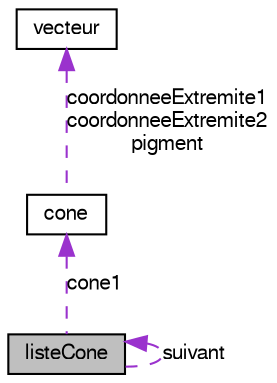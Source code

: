 digraph G
{
  edge [fontname="FreeSans",fontsize="10",labelfontname="FreeSans",labelfontsize="10"];
  node [fontname="FreeSans",fontsize="10",shape=record];
  Node1 [label="listeCone",height=0.2,width=0.4,color="black", fillcolor="grey75", style="filled" fontcolor="black"];
  Node1 -> Node1 [dir=back,color="darkorchid3",fontsize="10",style="dashed",label="suivant",fontname="FreeSans"];
  Node2 -> Node1 [dir=back,color="darkorchid3",fontsize="10",style="dashed",label="cone1",fontname="FreeSans"];
  Node2 [label="cone",height=0.2,width=0.4,color="black", fillcolor="white", style="filled",URL="$structcone.html",tooltip="structure définissant un cone"];
  Node3 -> Node2 [dir=back,color="darkorchid3",fontsize="10",style="dashed",label="coordonneeExtremite1\ncoordonneeExtremite2\npigment",fontname="FreeSans"];
  Node3 [label="vecteur",height=0.2,width=0.4,color="black", fillcolor="white", style="filled",URL="$structvecteur.html",tooltip="structure définissant un vecteur de taille 3"];
}
